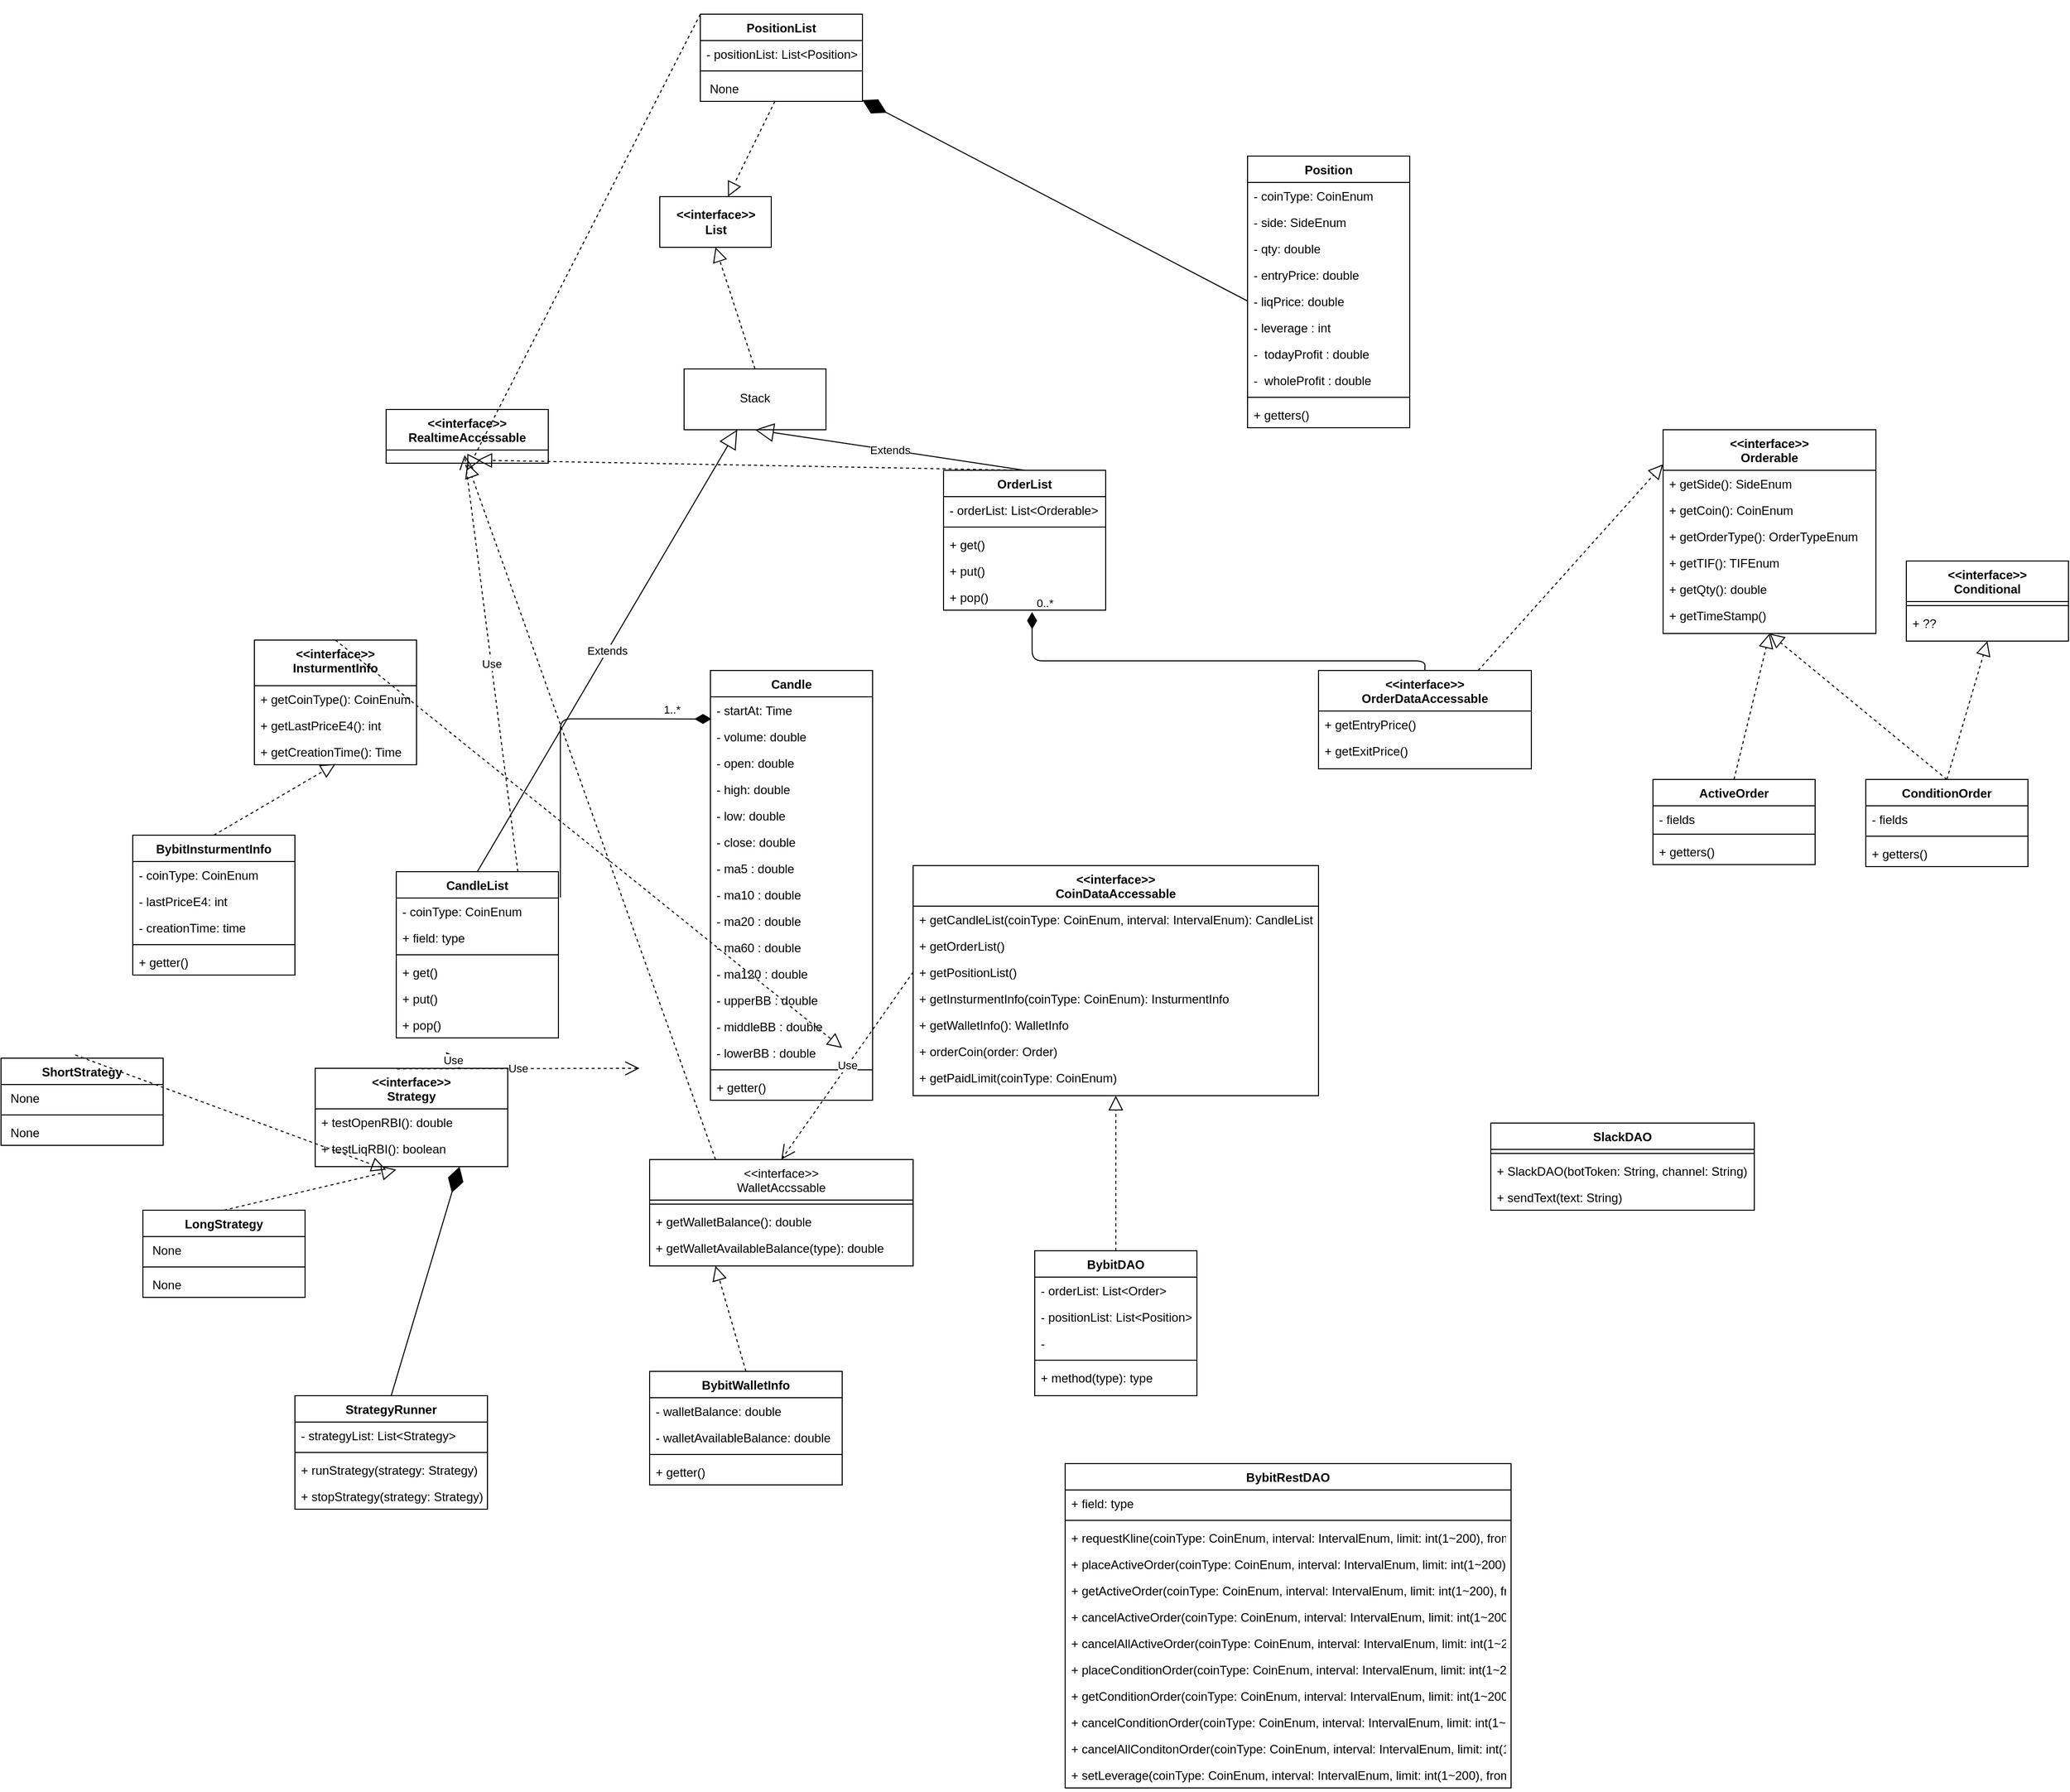<mxfile version="13.10.0" type="embed" pages="2">
    <diagram id="S4bgz9vGR-tTV-OwdPi6" name="페이지-1">
        <mxGraphModel dx="827" dy="1614" grid="1" gridSize="10" guides="1" tooltips="1" connect="1" arrows="1" fold="1" page="1" pageScale="1" pageWidth="827" pageHeight="1169" math="0" shadow="0">
            <root>
                <mxCell id="0"/>
                <mxCell id="1" parent="0"/>
                <mxCell id="9" value="&lt;&lt;interface&gt;&gt;&#10;Strategy" style="swimlane;fontStyle=1;align=center;verticalAlign=top;childLayout=stackLayout;horizontal=1;startSize=40;horizontalStack=0;resizeParent=1;resizeParentMax=0;resizeLast=0;collapsible=1;marginBottom=5;" parent="1" vertex="1">
                    <mxGeometry x="-20" y="200" width="190" height="97" as="geometry"/>
                </mxCell>
                <mxCell id="12" value="+ testOpenRBI(): double" style="text;strokeColor=none;fillColor=none;align=left;verticalAlign=top;spacingLeft=4;spacingRight=4;overflow=hidden;rotatable=0;points=[[0,0.5],[1,0.5]];portConstraint=eastwest;" parent="9" vertex="1">
                    <mxGeometry y="40" width="190" height="26" as="geometry"/>
                </mxCell>
                <mxCell id="5uu4mpf3xHUDShiiwXNF-232" value="+ testLiqRBI(): boolean" style="text;strokeColor=none;fillColor=none;align=left;verticalAlign=top;spacingLeft=4;spacingRight=4;overflow=hidden;rotatable=0;points=[[0,0.5],[1,0.5]];portConstraint=eastwest;" parent="9" vertex="1">
                    <mxGeometry y="66" width="190" height="26" as="geometry"/>
                </mxCell>
                <mxCell id="21" value="&lt;&lt;interface&gt;&gt;&#10;Orderable" style="swimlane;fontStyle=1;align=center;verticalAlign=top;childLayout=stackLayout;horizontal=1;startSize=40;horizontalStack=0;resizeParent=1;resizeParentMax=0;resizeLast=0;collapsible=1;marginBottom=5;" parent="1" vertex="1">
                    <mxGeometry x="1310" y="-430" width="210" height="201" as="geometry"/>
                </mxCell>
                <mxCell id="24" value="+ getSide(): SideEnum" style="text;strokeColor=none;fillColor=none;align=left;verticalAlign=top;spacingLeft=4;spacingRight=4;overflow=hidden;rotatable=0;points=[[0,0.5],[1,0.5]];portConstraint=eastwest;" parent="21" vertex="1">
                    <mxGeometry y="40" width="210" height="26" as="geometry"/>
                </mxCell>
                <mxCell id="5uu4mpf3xHUDShiiwXNF-159" value="+ getCoin(): CoinEnum" style="text;strokeColor=none;fillColor=none;align=left;verticalAlign=top;spacingLeft=4;spacingRight=4;overflow=hidden;rotatable=0;points=[[0,0.5],[1,0.5]];portConstraint=eastwest;" parent="21" vertex="1">
                    <mxGeometry y="66" width="210" height="26" as="geometry"/>
                </mxCell>
                <mxCell id="5uu4mpf3xHUDShiiwXNF-160" value="+ getOrderType(): OrderTypeEnum" style="text;strokeColor=none;fillColor=none;align=left;verticalAlign=top;spacingLeft=4;spacingRight=4;overflow=hidden;rotatable=0;points=[[0,0.5],[1,0.5]];portConstraint=eastwest;" parent="21" vertex="1">
                    <mxGeometry y="92" width="210" height="26" as="geometry"/>
                </mxCell>
                <mxCell id="5uu4mpf3xHUDShiiwXNF-161" value="+ getTIF(): TIFEnum" style="text;strokeColor=none;fillColor=none;align=left;verticalAlign=top;spacingLeft=4;spacingRight=4;overflow=hidden;rotatable=0;points=[[0,0.5],[1,0.5]];portConstraint=eastwest;" parent="21" vertex="1">
                    <mxGeometry y="118" width="210" height="26" as="geometry"/>
                </mxCell>
                <mxCell id="5uu4mpf3xHUDShiiwXNF-163" value="+ getQty(): double" style="text;strokeColor=none;fillColor=none;align=left;verticalAlign=top;spacingLeft=4;spacingRight=4;overflow=hidden;rotatable=0;points=[[0,0.5],[1,0.5]];portConstraint=eastwest;" parent="21" vertex="1">
                    <mxGeometry y="144" width="210" height="26" as="geometry"/>
                </mxCell>
                <mxCell id="5uu4mpf3xHUDShiiwXNF-166" value="+ getTimeStamp()" style="text;strokeColor=none;fillColor=none;align=left;verticalAlign=top;spacingLeft=4;spacingRight=4;overflow=hidden;rotatable=0;points=[[0,0.5],[1,0.5]];portConstraint=eastwest;" parent="21" vertex="1">
                    <mxGeometry y="170" width="210" height="26" as="geometry"/>
                </mxCell>
                <mxCell id="30" value="BybitDAO" style="swimlane;fontStyle=1;align=center;verticalAlign=top;childLayout=stackLayout;horizontal=1;startSize=26;horizontalStack=0;resizeParent=1;resizeParentMax=0;resizeLast=0;collapsible=1;marginBottom=5;" parent="1" vertex="1">
                    <mxGeometry x="690" y="380" width="160" height="143" as="geometry"/>
                </mxCell>
                <mxCell id="31" value="- orderList: List&lt;Order&gt;" style="text;strokeColor=none;fillColor=none;align=left;verticalAlign=top;spacingLeft=4;spacingRight=4;overflow=hidden;rotatable=0;points=[[0,0.5],[1,0.5]];portConstraint=eastwest;" parent="30" vertex="1">
                    <mxGeometry y="26" width="160" height="26" as="geometry"/>
                </mxCell>
                <mxCell id="5uu4mpf3xHUDShiiwXNF-86" value="- positionList: List&lt;Position&gt;" style="text;strokeColor=none;fillColor=none;align=left;verticalAlign=top;spacingLeft=4;spacingRight=4;overflow=hidden;rotatable=0;points=[[0,0.5],[1,0.5]];portConstraint=eastwest;" parent="30" vertex="1">
                    <mxGeometry y="52" width="160" height="26" as="geometry"/>
                </mxCell>
                <mxCell id="5uu4mpf3xHUDShiiwXNF-87" value="- " style="text;strokeColor=none;fillColor=none;align=left;verticalAlign=top;spacingLeft=4;spacingRight=4;overflow=hidden;rotatable=0;points=[[0,0.5],[1,0.5]];portConstraint=eastwest;" parent="30" vertex="1">
                    <mxGeometry y="78" width="160" height="26" as="geometry"/>
                </mxCell>
                <mxCell id="32" value="" style="line;strokeWidth=1;fillColor=none;align=left;verticalAlign=middle;spacingTop=-1;spacingLeft=3;spacingRight=3;rotatable=0;labelPosition=right;points=[];portConstraint=eastwest;" parent="30" vertex="1">
                    <mxGeometry y="104" width="160" height="8" as="geometry"/>
                </mxCell>
                <mxCell id="33" value="+ method(type): type" style="text;strokeColor=none;fillColor=none;align=left;verticalAlign=top;spacingLeft=4;spacingRight=4;overflow=hidden;rotatable=0;points=[[0,0.5],[1,0.5]];portConstraint=eastwest;" parent="30" vertex="1">
                    <mxGeometry y="112" width="160" height="26" as="geometry"/>
                </mxCell>
                <mxCell id="34" value="SlackDAO" style="swimlane;fontStyle=1;align=center;verticalAlign=top;childLayout=stackLayout;horizontal=1;startSize=26;horizontalStack=0;resizeParent=1;resizeParentMax=0;resizeLast=0;collapsible=1;marginBottom=0;" parent="1" vertex="1">
                    <mxGeometry x="1140" y="254" width="260" height="86" as="geometry"/>
                </mxCell>
                <mxCell id="36" value="" style="line;strokeWidth=1;fillColor=none;align=left;verticalAlign=middle;spacingTop=-1;spacingLeft=3;spacingRight=3;rotatable=0;labelPosition=right;points=[];portConstraint=eastwest;" parent="34" vertex="1">
                    <mxGeometry y="26" width="260" height="8" as="geometry"/>
                </mxCell>
                <mxCell id="37" value="+ SlackDAO(botToken: String, channel: String)" style="text;strokeColor=none;fillColor=none;align=left;verticalAlign=top;spacingLeft=4;spacingRight=4;overflow=hidden;rotatable=0;points=[[0,0.5],[1,0.5]];portConstraint=eastwest;" parent="34" vertex="1">
                    <mxGeometry y="34" width="260" height="26" as="geometry"/>
                </mxCell>
                <mxCell id="65" value="+ sendText(text: String)" style="text;strokeColor=none;fillColor=none;align=left;verticalAlign=top;spacingLeft=4;spacingRight=4;overflow=hidden;rotatable=0;points=[[0,0.5],[1,0.5]];portConstraint=eastwest;" parent="34" vertex="1">
                    <mxGeometry y="60" width="260" height="26" as="geometry"/>
                </mxCell>
                <mxCell id="38" value="CandleList" style="swimlane;fontStyle=1;align=center;verticalAlign=top;childLayout=stackLayout;horizontal=1;startSize=26;horizontalStack=0;resizeParent=1;resizeParentMax=0;resizeLast=0;collapsible=1;marginBottom=0;" parent="1" vertex="1">
                    <mxGeometry x="60" y="6" width="160" height="164" as="geometry"/>
                </mxCell>
                <mxCell id="5uu4mpf3xHUDShiiwXNF-197" value="- coinType: CoinEnum" style="text;strokeColor=none;fillColor=none;align=left;verticalAlign=top;spacingLeft=4;spacingRight=4;overflow=hidden;rotatable=0;points=[[0,0.5],[1,0.5]];portConstraint=eastwest;" parent="38" vertex="1">
                    <mxGeometry y="26" width="160" height="26" as="geometry"/>
                </mxCell>
                <mxCell id="39" value="+ field: type" style="text;strokeColor=none;fillColor=none;align=left;verticalAlign=top;spacingLeft=4;spacingRight=4;overflow=hidden;rotatable=0;points=[[0,0.5],[1,0.5]];portConstraint=eastwest;" parent="38" vertex="1">
                    <mxGeometry y="52" width="160" height="26" as="geometry"/>
                </mxCell>
                <mxCell id="40" value="" style="line;strokeWidth=1;fillColor=none;align=left;verticalAlign=middle;spacingTop=-1;spacingLeft=3;spacingRight=3;rotatable=0;labelPosition=right;points=[];portConstraint=eastwest;" parent="38" vertex="1">
                    <mxGeometry y="78" width="160" height="8" as="geometry"/>
                </mxCell>
                <mxCell id="5uu4mpf3xHUDShiiwXNF-195" value="+ get()" style="text;strokeColor=none;fillColor=none;align=left;verticalAlign=top;spacingLeft=4;spacingRight=4;overflow=hidden;rotatable=0;points=[[0,0.5],[1,0.5]];portConstraint=eastwest;" parent="38" vertex="1">
                    <mxGeometry y="86" width="160" height="26" as="geometry"/>
                </mxCell>
                <mxCell id="41" value="+ put()" style="text;strokeColor=none;fillColor=none;align=left;verticalAlign=top;spacingLeft=4;spacingRight=4;overflow=hidden;rotatable=0;points=[[0,0.5],[1,0.5]];portConstraint=eastwest;" parent="38" vertex="1">
                    <mxGeometry y="112" width="160" height="26" as="geometry"/>
                </mxCell>
                <mxCell id="5uu4mpf3xHUDShiiwXNF-196" value="+ pop()" style="text;strokeColor=none;fillColor=none;align=left;verticalAlign=top;spacingLeft=4;spacingRight=4;overflow=hidden;rotatable=0;points=[[0,0.5],[1,0.5]];portConstraint=eastwest;" parent="38" vertex="1">
                    <mxGeometry y="138" width="160" height="26" as="geometry"/>
                </mxCell>
                <mxCell id="5uu4mpf3xHUDShiiwXNF-49" value="&lt;&lt;interface&gt;&gt;&#10;CoinDataAccessable" style="swimlane;fontStyle=1;align=center;verticalAlign=top;childLayout=stackLayout;horizontal=1;startSize=40;horizontalStack=0;resizeParent=1;resizeParentMax=0;resizeLast=0;collapsible=1;marginBottom=5;" parent="1" vertex="1">
                    <mxGeometry x="570" width="400" height="227" as="geometry"/>
                </mxCell>
                <mxCell id="5uu4mpf3xHUDShiiwXNF-52" value="+ getCandleList(coinType: CoinEnum, interval: IntervalEnum): CandleList" style="text;strokeColor=none;fillColor=none;align=left;verticalAlign=top;spacingLeft=4;spacingRight=4;overflow=hidden;rotatable=0;points=[[0,0.5],[1,0.5]];portConstraint=eastwest;" parent="5uu4mpf3xHUDShiiwXNF-49" vertex="1">
                    <mxGeometry y="40" width="400" height="26" as="geometry"/>
                </mxCell>
                <mxCell id="5uu4mpf3xHUDShiiwXNF-147" value="+ getOrderList()" style="text;strokeColor=none;fillColor=none;align=left;verticalAlign=top;spacingLeft=4;spacingRight=4;overflow=hidden;rotatable=0;points=[[0,0.5],[1,0.5]];portConstraint=eastwest;" parent="5uu4mpf3xHUDShiiwXNF-49" vertex="1">
                    <mxGeometry y="66" width="400" height="26" as="geometry"/>
                </mxCell>
                <mxCell id="5uu4mpf3xHUDShiiwXNF-148" value="+ getPositionList()" style="text;strokeColor=none;fillColor=none;align=left;verticalAlign=top;spacingLeft=4;spacingRight=4;overflow=hidden;rotatable=0;points=[[0,0.5],[1,0.5]];portConstraint=eastwest;" parent="5uu4mpf3xHUDShiiwXNF-49" vertex="1">
                    <mxGeometry y="92" width="400" height="26" as="geometry"/>
                </mxCell>
                <mxCell id="5uu4mpf3xHUDShiiwXNF-155" value="+ getInsturmentInfo(coinType: CoinEnum): InsturmentInfo" style="text;strokeColor=none;fillColor=none;align=left;verticalAlign=top;spacingLeft=4;spacingRight=4;overflow=hidden;rotatable=0;points=[[0,0.5],[1,0.5]];portConstraint=eastwest;" parent="5uu4mpf3xHUDShiiwXNF-49" vertex="1">
                    <mxGeometry y="118" width="400" height="26" as="geometry"/>
                </mxCell>
                <mxCell id="5uu4mpf3xHUDShiiwXNF-156" value="+ getWalletInfo(): WalletInfo" style="text;strokeColor=none;fillColor=none;align=left;verticalAlign=top;spacingLeft=4;spacingRight=4;overflow=hidden;rotatable=0;points=[[0,0.5],[1,0.5]];portConstraint=eastwest;" parent="5uu4mpf3xHUDShiiwXNF-49" vertex="1">
                    <mxGeometry y="144" width="400" height="26" as="geometry"/>
                </mxCell>
                <mxCell id="5uu4mpf3xHUDShiiwXNF-157" value="+ orderCoin(order: Order)" style="text;strokeColor=none;fillColor=none;align=left;verticalAlign=top;spacingLeft=4;spacingRight=4;overflow=hidden;rotatable=0;points=[[0,0.5],[1,0.5]];portConstraint=eastwest;" parent="5uu4mpf3xHUDShiiwXNF-49" vertex="1">
                    <mxGeometry y="170" width="400" height="26" as="geometry"/>
                </mxCell>
                <mxCell id="5uu4mpf3xHUDShiiwXNF-158" value="+ getPaidLimit(coinType: CoinEnum)" style="text;strokeColor=none;fillColor=none;align=left;verticalAlign=top;spacingLeft=4;spacingRight=4;overflow=hidden;rotatable=0;points=[[0,0.5],[1,0.5]];portConstraint=eastwest;" parent="5uu4mpf3xHUDShiiwXNF-49" vertex="1">
                    <mxGeometry y="196" width="400" height="26" as="geometry"/>
                </mxCell>
                <mxCell id="5uu4mpf3xHUDShiiwXNF-53" value="" style="endArrow=block;dashed=1;endFill=0;endSize=12;html=1;entryX=0.5;entryY=1;entryDx=0;entryDy=0;exitX=0.5;exitY=0;exitDx=0;exitDy=0;" parent="1" source="30" target="5uu4mpf3xHUDShiiwXNF-49" edge="1">
                    <mxGeometry width="160" relative="1" as="geometry">
                        <mxPoint x="350" y="400" as="sourcePoint"/>
                        <mxPoint x="510" y="400" as="targetPoint"/>
                    </mxGeometry>
                </mxCell>
                <mxCell id="5uu4mpf3xHUDShiiwXNF-68" value="ActiveOrder" style="swimlane;fontStyle=1;align=center;verticalAlign=top;childLayout=stackLayout;horizontal=1;startSize=26;horizontalStack=0;resizeParent=1;resizeParentMax=0;resizeLast=0;collapsible=1;marginBottom=0;" parent="1" vertex="1">
                    <mxGeometry x="1300" y="-85" width="160" height="84" as="geometry"/>
                </mxCell>
                <mxCell id="5uu4mpf3xHUDShiiwXNF-69" value="- fields" style="text;strokeColor=none;fillColor=none;align=left;verticalAlign=top;spacingLeft=4;spacingRight=4;overflow=hidden;rotatable=0;points=[[0,0.5],[1,0.5]];portConstraint=eastwest;" parent="5uu4mpf3xHUDShiiwXNF-68" vertex="1">
                    <mxGeometry y="26" width="160" height="24" as="geometry"/>
                </mxCell>
                <mxCell id="5uu4mpf3xHUDShiiwXNF-70" value="" style="line;strokeWidth=1;fillColor=none;align=left;verticalAlign=middle;spacingTop=-1;spacingLeft=3;spacingRight=3;rotatable=0;labelPosition=right;points=[];portConstraint=eastwest;" parent="5uu4mpf3xHUDShiiwXNF-68" vertex="1">
                    <mxGeometry y="50" width="160" height="8" as="geometry"/>
                </mxCell>
                <mxCell id="5uu4mpf3xHUDShiiwXNF-71" value="+ getters()" style="text;strokeColor=none;fillColor=none;align=left;verticalAlign=top;spacingLeft=4;spacingRight=4;overflow=hidden;rotatable=0;points=[[0,0.5],[1,0.5]];portConstraint=eastwest;" parent="5uu4mpf3xHUDShiiwXNF-68" vertex="1">
                    <mxGeometry y="58" width="160" height="26" as="geometry"/>
                </mxCell>
                <mxCell id="5uu4mpf3xHUDShiiwXNF-72" value="ConditionOrder" style="swimlane;fontStyle=1;align=center;verticalAlign=top;childLayout=stackLayout;horizontal=1;startSize=26;horizontalStack=0;resizeParent=1;resizeParentMax=0;resizeLast=0;collapsible=1;marginBottom=0;" parent="1" vertex="1">
                    <mxGeometry x="1510" y="-85" width="160" height="86" as="geometry"/>
                </mxCell>
                <mxCell id="5uu4mpf3xHUDShiiwXNF-73" value="- fields" style="text;strokeColor=none;fillColor=none;align=left;verticalAlign=top;spacingLeft=4;spacingRight=4;overflow=hidden;rotatable=0;points=[[0,0.5],[1,0.5]];portConstraint=eastwest;" parent="5uu4mpf3xHUDShiiwXNF-72" vertex="1">
                    <mxGeometry y="26" width="160" height="26" as="geometry"/>
                </mxCell>
                <mxCell id="5uu4mpf3xHUDShiiwXNF-74" value="" style="line;strokeWidth=1;fillColor=none;align=left;verticalAlign=middle;spacingTop=-1;spacingLeft=3;spacingRight=3;rotatable=0;labelPosition=right;points=[];portConstraint=eastwest;" parent="5uu4mpf3xHUDShiiwXNF-72" vertex="1">
                    <mxGeometry y="52" width="160" height="8" as="geometry"/>
                </mxCell>
                <mxCell id="5uu4mpf3xHUDShiiwXNF-75" value="+ getters()" style="text;strokeColor=none;fillColor=none;align=left;verticalAlign=top;spacingLeft=4;spacingRight=4;overflow=hidden;rotatable=0;points=[[0,0.5],[1,0.5]];portConstraint=eastwest;" parent="5uu4mpf3xHUDShiiwXNF-72" vertex="1">
                    <mxGeometry y="60" width="160" height="26" as="geometry"/>
                </mxCell>
                <mxCell id="5uu4mpf3xHUDShiiwXNF-76" value="&lt;&lt;interface&gt;&gt;&#10;Conditional" style="swimlane;fontStyle=1;align=center;verticalAlign=top;childLayout=stackLayout;horizontal=1;startSize=40;horizontalStack=0;resizeParent=1;resizeParentMax=0;resizeLast=0;collapsible=1;marginBottom=5;" parent="1" vertex="1">
                    <mxGeometry x="1550" y="-300.5" width="160" height="79" as="geometry"/>
                </mxCell>
                <mxCell id="5uu4mpf3xHUDShiiwXNF-78" value="" style="line;strokeWidth=1;fillColor=none;align=left;verticalAlign=middle;spacingTop=-1;spacingLeft=3;spacingRight=3;rotatable=0;labelPosition=right;points=[];portConstraint=eastwest;" parent="5uu4mpf3xHUDShiiwXNF-76" vertex="1">
                    <mxGeometry y="40" width="160" height="8" as="geometry"/>
                </mxCell>
                <mxCell id="5uu4mpf3xHUDShiiwXNF-79" value="+ ??" style="text;strokeColor=none;fillColor=none;align=left;verticalAlign=top;spacingLeft=4;spacingRight=4;overflow=hidden;rotatable=0;points=[[0,0.5],[1,0.5]];portConstraint=eastwest;" parent="5uu4mpf3xHUDShiiwXNF-76" vertex="1">
                    <mxGeometry y="48" width="160" height="26" as="geometry"/>
                </mxCell>
                <mxCell id="5uu4mpf3xHUDShiiwXNF-80" value="" style="endArrow=block;dashed=1;endFill=0;endSize=12;html=1;exitX=0.5;exitY=0;exitDx=0;exitDy=0;entryX=0.5;entryY=1;entryDx=0;entryDy=0;" parent="1" source="5uu4mpf3xHUDShiiwXNF-68" target="21" edge="1">
                    <mxGeometry width="160" relative="1" as="geometry">
                        <mxPoint x="1110" y="-120" as="sourcePoint"/>
                        <mxPoint x="1270" y="-120" as="targetPoint"/>
                    </mxGeometry>
                </mxCell>
                <mxCell id="5uu4mpf3xHUDShiiwXNF-82" value="" style="endArrow=block;dashed=1;endFill=0;endSize=12;html=1;entryX=0.5;entryY=1;entryDx=0;entryDy=0;exitX=0.5;exitY=0;exitDx=0;exitDy=0;" parent="1" source="5uu4mpf3xHUDShiiwXNF-72" target="21" edge="1">
                    <mxGeometry width="160" relative="1" as="geometry">
                        <mxPoint x="1110" y="-30" as="sourcePoint"/>
                        <mxPoint x="1270" y="-30" as="targetPoint"/>
                    </mxGeometry>
                </mxCell>
                <mxCell id="5uu4mpf3xHUDShiiwXNF-83" value="" style="endArrow=block;dashed=1;endFill=0;endSize=12;html=1;entryX=0.5;entryY=1;entryDx=0;entryDy=0;exitX=0.5;exitY=0;exitDx=0;exitDy=0;" parent="1" source="5uu4mpf3xHUDShiiwXNF-72" target="5uu4mpf3xHUDShiiwXNF-76" edge="1">
                    <mxGeometry width="160" relative="1" as="geometry">
                        <mxPoint x="1110" y="-30" as="sourcePoint"/>
                        <mxPoint x="1270" y="-30" as="targetPoint"/>
                    </mxGeometry>
                </mxCell>
                <mxCell id="5uu4mpf3xHUDShiiwXNF-89" value="&lt;&lt;interface&gt;&gt;&#10;RealtimeAccessable" style="swimlane;fontStyle=1;align=center;verticalAlign=top;childLayout=stackLayout;horizontal=1;startSize=40;horizontalStack=0;resizeParent=1;resizeParentMax=0;resizeLast=0;collapsible=1;marginBottom=5;" parent="1" vertex="1">
                    <mxGeometry x="50" y="-450" width="160" height="53" as="geometry"/>
                </mxCell>
                <mxCell id="5uu4mpf3xHUDShiiwXNF-102" value="&lt;&lt;interface&gt;&gt;&#10;InsturmentInfo" style="swimlane;fontStyle=1;align=center;verticalAlign=top;childLayout=stackLayout;horizontal=1;startSize=45;horizontalStack=0;resizeParent=1;resizeParentMax=0;resizeLast=0;collapsible=1;marginBottom=0;" parent="1" vertex="1">
                    <mxGeometry x="-80" y="-222.5" width="160" height="123" as="geometry"/>
                </mxCell>
                <mxCell id="5uu4mpf3xHUDShiiwXNF-105" value="+ getCoinType(): CoinEnum" style="text;strokeColor=none;fillColor=none;align=left;verticalAlign=top;spacingLeft=4;spacingRight=4;overflow=hidden;rotatable=0;points=[[0,0.5],[1,0.5]];portConstraint=eastwest;" parent="5uu4mpf3xHUDShiiwXNF-102" vertex="1">
                    <mxGeometry y="45" width="160" height="26" as="geometry"/>
                </mxCell>
                <mxCell id="5uu4mpf3xHUDShiiwXNF-188" value="+ getLastPriceE4(): int" style="text;strokeColor=none;fillColor=none;align=left;verticalAlign=top;spacingLeft=4;spacingRight=4;overflow=hidden;rotatable=0;points=[[0,0.5],[1,0.5]];portConstraint=eastwest;" parent="5uu4mpf3xHUDShiiwXNF-102" vertex="1">
                    <mxGeometry y="71" width="160" height="26" as="geometry"/>
                </mxCell>
                <mxCell id="5uu4mpf3xHUDShiiwXNF-189" value="+ getCreationTime(): Time" style="text;strokeColor=none;fillColor=none;align=left;verticalAlign=top;spacingLeft=4;spacingRight=4;overflow=hidden;rotatable=0;points=[[0,0.5],[1,0.5]];portConstraint=eastwest;" parent="5uu4mpf3xHUDShiiwXNF-102" vertex="1">
                    <mxGeometry y="97" width="160" height="26" as="geometry"/>
                </mxCell>
                <mxCell id="5uu4mpf3xHUDShiiwXNF-106" value="BybitWalletInfo" style="swimlane;fontStyle=1;align=center;verticalAlign=top;childLayout=stackLayout;horizontal=1;startSize=26;horizontalStack=0;resizeParent=1;resizeParentMax=0;resizeLast=0;collapsible=1;marginBottom=0;" parent="1" vertex="1">
                    <mxGeometry x="310" y="499" width="190" height="112" as="geometry"/>
                </mxCell>
                <mxCell id="5uu4mpf3xHUDShiiwXNF-107" value="- walletBalance: double" style="text;strokeColor=none;fillColor=none;align=left;verticalAlign=top;spacingLeft=4;spacingRight=4;overflow=hidden;rotatable=0;points=[[0,0.5],[1,0.5]];portConstraint=eastwest;" parent="5uu4mpf3xHUDShiiwXNF-106" vertex="1">
                    <mxGeometry y="26" width="190" height="26" as="geometry"/>
                </mxCell>
                <mxCell id="5uu4mpf3xHUDShiiwXNF-206" value="- walletAvailableBalance: double" style="text;strokeColor=none;fillColor=none;align=left;verticalAlign=top;spacingLeft=4;spacingRight=4;overflow=hidden;rotatable=0;points=[[0,0.5],[1,0.5]];portConstraint=eastwest;" parent="5uu4mpf3xHUDShiiwXNF-106" vertex="1">
                    <mxGeometry y="52" width="190" height="26" as="geometry"/>
                </mxCell>
                <mxCell id="5uu4mpf3xHUDShiiwXNF-108" value="" style="line;strokeWidth=1;fillColor=none;align=left;verticalAlign=middle;spacingTop=-1;spacingLeft=3;spacingRight=3;rotatable=0;labelPosition=right;points=[];portConstraint=eastwest;" parent="5uu4mpf3xHUDShiiwXNF-106" vertex="1">
                    <mxGeometry y="78" width="190" height="8" as="geometry"/>
                </mxCell>
                <mxCell id="5uu4mpf3xHUDShiiwXNF-109" value="+ getter()" style="text;strokeColor=none;fillColor=none;align=left;verticalAlign=top;spacingLeft=4;spacingRight=4;overflow=hidden;rotatable=0;points=[[0,0.5],[1,0.5]];portConstraint=eastwest;" parent="5uu4mpf3xHUDShiiwXNF-106" vertex="1">
                    <mxGeometry y="86" width="190" height="26" as="geometry"/>
                </mxCell>
                <mxCell id="5uu4mpf3xHUDShiiwXNF-110" value="Use" style="endArrow=open;endSize=12;dashed=1;html=1;exitX=0.425;exitY=0.006;exitDx=0;exitDy=0;exitPerimeter=0;entryX=0.5;entryY=1;entryDx=0;entryDy=0;" parent="1" source="9" edge="1">
                    <mxGeometry width="160" relative="1" as="geometry">
                        <mxPoint x="140" y="200" as="sourcePoint"/>
                        <mxPoint x="300" y="200" as="targetPoint"/>
                    </mxGeometry>
                </mxCell>
                <mxCell id="5uu4mpf3xHUDShiiwXNF-116" value="Use" style="endArrow=open;endSize=12;dashed=1;html=1;exitX=0.75;exitY=0;exitDx=0;exitDy=0;entryX=0.306;entryY=1.085;entryDx=0;entryDy=0;entryPerimeter=0;" parent="1" source="9" target="38" edge="1">
                    <mxGeometry width="160" relative="1" as="geometry">
                        <mxPoint x="58" y="210.63" as="sourcePoint"/>
                        <mxPoint x="60.0" y="60" as="targetPoint"/>
                    </mxGeometry>
                </mxCell>
                <mxCell id="5uu4mpf3xHUDShiiwXNF-117" value="" style="endArrow=block;dashed=1;endFill=0;endSize=12;html=1;exitX=0.5;exitY=0;exitDx=0;exitDy=0;entryX=0.5;entryY=1;entryDx=0;entryDy=0;" parent="1" source="5uu4mpf3xHUDShiiwXNF-102" edge="1">
                    <mxGeometry width="160" relative="1" as="geometry">
                        <mxPoint x="340" y="180" as="sourcePoint"/>
                        <mxPoint x="500" y="180" as="targetPoint"/>
                    </mxGeometry>
                </mxCell>
                <mxCell id="5uu4mpf3xHUDShiiwXNF-118" value="Candle" style="swimlane;fontStyle=1;align=center;verticalAlign=top;childLayout=stackLayout;horizontal=1;startSize=26;horizontalStack=0;resizeParent=1;resizeParentMax=0;resizeLast=0;collapsible=1;marginBottom=0;" parent="1" vertex="1">
                    <mxGeometry x="370" y="-192.5" width="160" height="424" as="geometry"/>
                </mxCell>
                <mxCell id="5uu4mpf3xHUDShiiwXNF-119" value="- startAt: Time" style="text;strokeColor=none;fillColor=none;align=left;verticalAlign=top;spacingLeft=4;spacingRight=4;overflow=hidden;rotatable=0;points=[[0,0.5],[1,0.5]];portConstraint=eastwest;" parent="5uu4mpf3xHUDShiiwXNF-118" vertex="1">
                    <mxGeometry y="26" width="160" height="26" as="geometry"/>
                </mxCell>
                <mxCell id="5uu4mpf3xHUDShiiwXNF-198" value="- volume: double" style="text;strokeColor=none;fillColor=none;align=left;verticalAlign=top;spacingLeft=4;spacingRight=4;overflow=hidden;rotatable=0;points=[[0,0.5],[1,0.5]];portConstraint=eastwest;" parent="5uu4mpf3xHUDShiiwXNF-118" vertex="1">
                    <mxGeometry y="52" width="160" height="26" as="geometry"/>
                </mxCell>
                <mxCell id="5uu4mpf3xHUDShiiwXNF-199" value="- open: double" style="text;strokeColor=none;fillColor=none;align=left;verticalAlign=top;spacingLeft=4;spacingRight=4;overflow=hidden;rotatable=0;points=[[0,0.5],[1,0.5]];portConstraint=eastwest;" parent="5uu4mpf3xHUDShiiwXNF-118" vertex="1">
                    <mxGeometry y="78" width="160" height="26" as="geometry"/>
                </mxCell>
                <mxCell id="5uu4mpf3xHUDShiiwXNF-200" value="- high: double" style="text;strokeColor=none;fillColor=none;align=left;verticalAlign=top;spacingLeft=4;spacingRight=4;overflow=hidden;rotatable=0;points=[[0,0.5],[1,0.5]];portConstraint=eastwest;" parent="5uu4mpf3xHUDShiiwXNF-118" vertex="1">
                    <mxGeometry y="104" width="160" height="26" as="geometry"/>
                </mxCell>
                <mxCell id="5uu4mpf3xHUDShiiwXNF-201" value="- low: double" style="text;strokeColor=none;fillColor=none;align=left;verticalAlign=top;spacingLeft=4;spacingRight=4;overflow=hidden;rotatable=0;points=[[0,0.5],[1,0.5]];portConstraint=eastwest;" parent="5uu4mpf3xHUDShiiwXNF-118" vertex="1">
                    <mxGeometry y="130" width="160" height="26" as="geometry"/>
                </mxCell>
                <mxCell id="5uu4mpf3xHUDShiiwXNF-202" value="- close: double" style="text;strokeColor=none;fillColor=none;align=left;verticalAlign=top;spacingLeft=4;spacingRight=4;overflow=hidden;rotatable=0;points=[[0,0.5],[1,0.5]];portConstraint=eastwest;" parent="5uu4mpf3xHUDShiiwXNF-118" vertex="1">
                    <mxGeometry y="156" width="160" height="26" as="geometry"/>
                </mxCell>
                <mxCell id="77" value="- ma5 : double" style="text;strokeColor=none;fillColor=none;align=left;verticalAlign=top;spacingLeft=4;spacingRight=4;overflow=hidden;rotatable=0;points=[[0,0.5],[1,0.5]];portConstraint=eastwest;" parent="5uu4mpf3xHUDShiiwXNF-118" vertex="1">
                    <mxGeometry y="182" width="160" height="26" as="geometry"/>
                </mxCell>
                <mxCell id="84" value="- ma10 : double" style="text;strokeColor=none;fillColor=none;align=left;verticalAlign=top;spacingLeft=4;spacingRight=4;overflow=hidden;rotatable=0;points=[[0,0.5],[1,0.5]];portConstraint=eastwest;" parent="5uu4mpf3xHUDShiiwXNF-118" vertex="1">
                    <mxGeometry y="208" width="160" height="26" as="geometry"/>
                </mxCell>
                <mxCell id="83" value="- ma20 : double" style="text;strokeColor=none;fillColor=none;align=left;verticalAlign=top;spacingLeft=4;spacingRight=4;overflow=hidden;rotatable=0;points=[[0,0.5],[1,0.5]];portConstraint=eastwest;" parent="5uu4mpf3xHUDShiiwXNF-118" vertex="1">
                    <mxGeometry y="234" width="160" height="26" as="geometry"/>
                </mxCell>
                <mxCell id="82" value="- ma60 : double" style="text;strokeColor=none;fillColor=none;align=left;verticalAlign=top;spacingLeft=4;spacingRight=4;overflow=hidden;rotatable=0;points=[[0,0.5],[1,0.5]];portConstraint=eastwest;" parent="5uu4mpf3xHUDShiiwXNF-118" vertex="1">
                    <mxGeometry y="260" width="160" height="26" as="geometry"/>
                </mxCell>
                <mxCell id="81" value="- ma120 : double" style="text;strokeColor=none;fillColor=none;align=left;verticalAlign=top;spacingLeft=4;spacingRight=4;overflow=hidden;rotatable=0;points=[[0,0.5],[1,0.5]];portConstraint=eastwest;" parent="5uu4mpf3xHUDShiiwXNF-118" vertex="1">
                    <mxGeometry y="286" width="160" height="26" as="geometry"/>
                </mxCell>
                <mxCell id="78" value="- upperBB : double" style="text;strokeColor=none;fillColor=none;align=left;verticalAlign=top;spacingLeft=4;spacingRight=4;overflow=hidden;rotatable=0;points=[[0,0.5],[1,0.5]];portConstraint=eastwest;" parent="5uu4mpf3xHUDShiiwXNF-118" vertex="1">
                    <mxGeometry y="312" width="160" height="26" as="geometry"/>
                </mxCell>
                <mxCell id="80" value="- middleBB : double" style="text;strokeColor=none;fillColor=none;align=left;verticalAlign=top;spacingLeft=4;spacingRight=4;overflow=hidden;rotatable=0;points=[[0,0.5],[1,0.5]];portConstraint=eastwest;" parent="5uu4mpf3xHUDShiiwXNF-118" vertex="1">
                    <mxGeometry y="338" width="160" height="26" as="geometry"/>
                </mxCell>
                <mxCell id="79" value="- lowerBB : double" style="text;strokeColor=none;fillColor=none;align=left;verticalAlign=top;spacingLeft=4;spacingRight=4;overflow=hidden;rotatable=0;points=[[0,0.5],[1,0.5]];portConstraint=eastwest;" parent="5uu4mpf3xHUDShiiwXNF-118" vertex="1">
                    <mxGeometry y="364" width="160" height="26" as="geometry"/>
                </mxCell>
                <mxCell id="5uu4mpf3xHUDShiiwXNF-120" value="" style="line;strokeWidth=1;fillColor=none;align=left;verticalAlign=middle;spacingTop=-1;spacingLeft=3;spacingRight=3;rotatable=0;labelPosition=right;points=[];portConstraint=eastwest;" parent="5uu4mpf3xHUDShiiwXNF-118" vertex="1">
                    <mxGeometry y="390" width="160" height="8" as="geometry"/>
                </mxCell>
                <mxCell id="5uu4mpf3xHUDShiiwXNF-121" value="+ getter()&#10;" style="text;strokeColor=none;fillColor=none;align=left;verticalAlign=top;spacingLeft=4;spacingRight=4;overflow=hidden;rotatable=0;points=[[0,0.5],[1,0.5]];portConstraint=eastwest;" parent="5uu4mpf3xHUDShiiwXNF-118" vertex="1">
                    <mxGeometry y="398" width="160" height="26" as="geometry"/>
                </mxCell>
                <mxCell id="5uu4mpf3xHUDShiiwXNF-123" value="&lt;b&gt;&amp;lt;&amp;lt;interface&amp;gt;&amp;gt;&lt;br&gt;List&lt;/b&gt;" style="html=1;" parent="1" vertex="1">
                    <mxGeometry x="320" y="-660" width="110" height="50" as="geometry"/>
                </mxCell>
                <mxCell id="5uu4mpf3xHUDShiiwXNF-129" value="" style="endArrow=block;dashed=1;endFill=0;endSize=12;html=1;exitX=0.5;exitY=0;exitDx=0;exitDy=0;" parent="1" source="5uu4mpf3xHUDShiiwXNF-125" edge="1">
                    <mxGeometry width="160" relative="1" as="geometry">
                        <mxPoint x="60.0" y="60" as="sourcePoint"/>
                        <mxPoint x="140" y="-400" as="targetPoint"/>
                    </mxGeometry>
                </mxCell>
                <mxCell id="5uu4mpf3xHUDShiiwXNF-131" value="0..*" style="endArrow=none;html=1;endSize=12;startArrow=diamondThin;startSize=14;startFill=1;edgeStyle=orthogonalEdgeStyle;align=left;verticalAlign=bottom;endFill=0;entryX=0.5;entryY=0;entryDx=0;entryDy=0;exitX=0.546;exitY=1.071;exitDx=0;exitDy=0;exitPerimeter=0;" parent="1" source="5uu4mpf3xHUDShiiwXNF-187" target="5uu4mpf3xHUDShiiwXNF-243" edge="1">
                    <mxGeometry x="-1" y="3" relative="1" as="geometry">
                        <mxPoint x="680" y="-120" as="sourcePoint"/>
                        <mxPoint x="970" y="-140" as="targetPoint"/>
                        <Array as="points">
                            <mxPoint x="687" y="-202"/>
                            <mxPoint x="1075" y="-202"/>
                        </Array>
                    </mxGeometry>
                </mxCell>
                <mxCell id="5uu4mpf3xHUDShiiwXNF-132" value="1..*" style="endArrow=none;html=1;endSize=12;startArrow=diamondThin;startSize=14;startFill=1;edgeStyle=orthogonalEdgeStyle;align=left;verticalAlign=bottom;exitX=0.007;exitY=0.839;exitDx=0;exitDy=0;exitPerimeter=0;entryX=1.012;entryY=0.155;entryDx=0;entryDy=0;entryPerimeter=0;endFill=0;" parent="1" source="5uu4mpf3xHUDShiiwXNF-119" target="38" edge="1">
                    <mxGeometry x="-0.696" relative="1" as="geometry">
                        <mxPoint x="190" y="-30" as="sourcePoint"/>
                        <mxPoint x="350" y="-30" as="targetPoint"/>
                        <mxPoint as="offset"/>
                    </mxGeometry>
                </mxCell>
                <mxCell id="5uu4mpf3xHUDShiiwXNF-133" value="Use" style="endArrow=open;endSize=12;dashed=1;html=1;exitX=0.75;exitY=0;exitDx=0;exitDy=0;entryX=0.484;entryY=0.619;entryDx=0;entryDy=0;entryPerimeter=0;" parent="1" source="38" edge="1">
                    <mxGeometry width="160" relative="1" as="geometry">
                        <mxPoint x="190" y="-130" as="sourcePoint"/>
                        <mxPoint x="127.44" y="-405.048" as="targetPoint"/>
                    </mxGeometry>
                </mxCell>
                <mxCell id="5uu4mpf3xHUDShiiwXNF-167" value="Use" style="endArrow=open;endSize=12;dashed=1;html=1;exitX=0;exitY=0.5;exitDx=0;exitDy=0;entryX=0.5;entryY=0;entryDx=0;entryDy=0;" parent="1" source="5uu4mpf3xHUDShiiwXNF-148" target="5uu4mpf3xHUDShiiwXNF-168" edge="1">
                    <mxGeometry width="160" relative="1" as="geometry">
                        <mxPoint x="670" y="70" as="sourcePoint"/>
                        <mxPoint x="400" y="230" as="targetPoint"/>
                    </mxGeometry>
                </mxCell>
                <mxCell id="5uu4mpf3xHUDShiiwXNF-168" value="&lt;&lt;interface&gt;&gt;&#10;WalletAccssable" style="swimlane;fontStyle=0;align=center;verticalAlign=top;childLayout=stackLayout;horizontal=1;startSize=40;horizontalStack=0;resizeParent=1;resizeParentMax=0;resizeLast=0;collapsible=1;marginBottom=5;" parent="1" vertex="1">
                    <mxGeometry x="310" y="290" width="260" height="105" as="geometry"/>
                </mxCell>
                <mxCell id="5uu4mpf3xHUDShiiwXNF-170" value="" style="line;strokeWidth=1;fillColor=none;align=left;verticalAlign=middle;spacingTop=-1;spacingLeft=3;spacingRight=3;rotatable=0;labelPosition=right;points=[];portConstraint=eastwest;" parent="5uu4mpf3xHUDShiiwXNF-168" vertex="1">
                    <mxGeometry y="40" width="260" height="8" as="geometry"/>
                </mxCell>
                <mxCell id="5uu4mpf3xHUDShiiwXNF-171" value="+ getWalletBalance(): double" style="text;strokeColor=none;fillColor=none;align=left;verticalAlign=top;spacingLeft=4;spacingRight=4;overflow=hidden;rotatable=0;points=[[0,0.5],[1,0.5]];portConstraint=eastwest;" parent="5uu4mpf3xHUDShiiwXNF-168" vertex="1">
                    <mxGeometry y="48" width="260" height="26" as="geometry"/>
                </mxCell>
                <mxCell id="5uu4mpf3xHUDShiiwXNF-205" value="+ getWalletAvailableBalance(type): double" style="text;strokeColor=none;fillColor=none;align=left;verticalAlign=top;spacingLeft=4;spacingRight=4;overflow=hidden;rotatable=0;points=[[0,0.5],[1,0.5]];portConstraint=eastwest;" parent="5uu4mpf3xHUDShiiwXNF-168" vertex="1">
                    <mxGeometry y="74" width="260" height="26" as="geometry"/>
                </mxCell>
                <mxCell id="5uu4mpf3xHUDShiiwXNF-172" value="" style="endArrow=block;dashed=1;endFill=0;endSize=12;html=1;entryX=0.25;entryY=1;entryDx=0;entryDy=0;exitX=0.5;exitY=0;exitDx=0;exitDy=0;" parent="1" source="5uu4mpf3xHUDShiiwXNF-106" target="5uu4mpf3xHUDShiiwXNF-168" edge="1">
                    <mxGeometry width="160" relative="1" as="geometry">
                        <mxPoint x="640" y="320" as="sourcePoint"/>
                        <mxPoint x="800" y="320" as="targetPoint"/>
                    </mxGeometry>
                </mxCell>
                <mxCell id="5uu4mpf3xHUDShiiwXNF-174" value="" style="endArrow=block;dashed=1;endFill=0;endSize=12;html=1;exitX=0.25;exitY=0;exitDx=0;exitDy=0;" parent="1" source="5uu4mpf3xHUDShiiwXNF-168" edge="1">
                    <mxGeometry width="160" relative="1" as="geometry">
                        <mxPoint x="410" y="-20" as="sourcePoint"/>
                        <mxPoint x="130" y="-397" as="targetPoint"/>
                    </mxGeometry>
                </mxCell>
                <mxCell id="5uu4mpf3xHUDShiiwXNF-180" value="Extends" style="endArrow=block;endSize=16;endFill=0;html=1;exitX=0.5;exitY=0;exitDx=0;exitDy=0;" parent="1" source="38" target="5uu4mpf3xHUDShiiwXNF-181" edge="1">
                    <mxGeometry width="160" relative="1" as="geometry">
                        <mxPoint x="490" y="-10" as="sourcePoint"/>
                        <mxPoint x="430" y="-390" as="targetPoint"/>
                    </mxGeometry>
                </mxCell>
                <mxCell id="5uu4mpf3xHUDShiiwXNF-181" value="&lt;p style=&quot;margin: 4px 0px 0px&quot;&gt;&lt;span&gt;&lt;br&gt;&lt;/span&gt;&lt;/p&gt;&lt;p style=&quot;margin: 4px 0px 0px&quot;&gt;&lt;span&gt;Stack&lt;/span&gt;&lt;br&gt;&lt;/p&gt;" style="verticalAlign=center;align=center;overflow=fill;fontSize=12;fontFamily=Helvetica;html=1;" parent="1" vertex="1">
                    <mxGeometry x="344" y="-490" width="140" height="60" as="geometry"/>
                </mxCell>
                <mxCell id="5uu4mpf3xHUDShiiwXNF-183" value="Extends" style="endArrow=block;endSize=16;endFill=0;html=1;exitX=0.5;exitY=0;exitDx=0;exitDy=0;entryX=0.5;entryY=1;entryDx=0;entryDy=0;" parent="1" source="5uu4mpf3xHUDShiiwXNF-125" target="5uu4mpf3xHUDShiiwXNF-181" edge="1">
                    <mxGeometry width="160" relative="1" as="geometry">
                        <mxPoint x="490" y="-130" as="sourcePoint"/>
                        <mxPoint x="650" y="-130" as="targetPoint"/>
                    </mxGeometry>
                </mxCell>
                <mxCell id="5uu4mpf3xHUDShiiwXNF-185" value="" style="endArrow=block;dashed=1;endFill=0;endSize=12;html=1;exitX=0.5;exitY=0;exitDx=0;exitDy=0;entryX=0.5;entryY=1;entryDx=0;entryDy=0;" parent="1" source="5uu4mpf3xHUDShiiwXNF-181" target="5uu4mpf3xHUDShiiwXNF-123" edge="1">
                    <mxGeometry width="160" relative="1" as="geometry">
                        <mxPoint x="490" y="-490" as="sourcePoint"/>
                        <mxPoint x="650" y="-490" as="targetPoint"/>
                    </mxGeometry>
                </mxCell>
                <mxCell id="5uu4mpf3xHUDShiiwXNF-190" value="BybitInsturmentInfo" style="swimlane;fontStyle=1;align=center;verticalAlign=top;childLayout=stackLayout;horizontal=1;startSize=26;horizontalStack=0;resizeParent=1;resizeParentMax=0;resizeLast=0;collapsible=1;marginBottom=0;" parent="1" vertex="1">
                    <mxGeometry x="-200" y="-30" width="160" height="138" as="geometry"/>
                </mxCell>
                <mxCell id="5uu4mpf3xHUDShiiwXNF-204" value="- coinType: CoinEnum&#10;" style="text;strokeColor=none;fillColor=none;align=left;verticalAlign=top;spacingLeft=4;spacingRight=4;overflow=hidden;rotatable=0;points=[[0,0.5],[1,0.5]];portConstraint=eastwest;" parent="5uu4mpf3xHUDShiiwXNF-190" vertex="1">
                    <mxGeometry y="26" width="160" height="26" as="geometry"/>
                </mxCell>
                <mxCell id="5uu4mpf3xHUDShiiwXNF-191" value="- lastPriceE4: int&#10;" style="text;strokeColor=none;fillColor=none;align=left;verticalAlign=top;spacingLeft=4;spacingRight=4;overflow=hidden;rotatable=0;points=[[0,0.5],[1,0.5]];portConstraint=eastwest;" parent="5uu4mpf3xHUDShiiwXNF-190" vertex="1">
                    <mxGeometry y="52" width="160" height="26" as="geometry"/>
                </mxCell>
                <mxCell id="5uu4mpf3xHUDShiiwXNF-203" value="- creationTime: time&#10;" style="text;strokeColor=none;fillColor=none;align=left;verticalAlign=top;spacingLeft=4;spacingRight=4;overflow=hidden;rotatable=0;points=[[0,0.5],[1,0.5]];portConstraint=eastwest;" parent="5uu4mpf3xHUDShiiwXNF-190" vertex="1">
                    <mxGeometry y="78" width="160" height="26" as="geometry"/>
                </mxCell>
                <mxCell id="5uu4mpf3xHUDShiiwXNF-192" value="" style="line;strokeWidth=1;fillColor=none;align=left;verticalAlign=middle;spacingTop=-1;spacingLeft=3;spacingRight=3;rotatable=0;labelPosition=right;points=[];portConstraint=eastwest;" parent="5uu4mpf3xHUDShiiwXNF-190" vertex="1">
                    <mxGeometry y="104" width="160" height="8" as="geometry"/>
                </mxCell>
                <mxCell id="5uu4mpf3xHUDShiiwXNF-193" value="+ getter()" style="text;strokeColor=none;fillColor=none;align=left;verticalAlign=top;spacingLeft=4;spacingRight=4;overflow=hidden;rotatable=0;points=[[0,0.5],[1,0.5]];portConstraint=eastwest;" parent="5uu4mpf3xHUDShiiwXNF-190" vertex="1">
                    <mxGeometry y="112" width="160" height="26" as="geometry"/>
                </mxCell>
                <mxCell id="5uu4mpf3xHUDShiiwXNF-194" value="" style="endArrow=block;dashed=1;endFill=0;endSize=12;html=1;entryX=0.5;entryY=0.973;entryDx=0;entryDy=0;entryPerimeter=0;exitX=0.5;exitY=0;exitDx=0;exitDy=0;" parent="1" source="5uu4mpf3xHUDShiiwXNF-190" target="5uu4mpf3xHUDShiiwXNF-189" edge="1">
                    <mxGeometry width="160" relative="1" as="geometry">
                        <mxPoint x="10" as="sourcePoint"/>
                        <mxPoint x="170" as="targetPoint"/>
                    </mxGeometry>
                </mxCell>
                <mxCell id="5uu4mpf3xHUDShiiwXNF-224" value="ShortStrategy" style="swimlane;fontStyle=1;align=center;verticalAlign=top;childLayout=stackLayout;horizontal=1;startSize=26;horizontalStack=0;resizeParent=1;resizeParentMax=0;resizeLast=0;collapsible=1;marginBottom=0;" parent="1" vertex="1">
                    <mxGeometry x="-330" y="190" width="160" height="86" as="geometry"/>
                </mxCell>
                <mxCell id="5uu4mpf3xHUDShiiwXNF-225" value=" None" style="text;strokeColor=none;fillColor=none;align=left;verticalAlign=top;spacingLeft=4;spacingRight=4;overflow=hidden;rotatable=0;points=[[0,0.5],[1,0.5]];portConstraint=eastwest;" parent="5uu4mpf3xHUDShiiwXNF-224" vertex="1">
                    <mxGeometry y="26" width="160" height="26" as="geometry"/>
                </mxCell>
                <mxCell id="5uu4mpf3xHUDShiiwXNF-226" value="" style="line;strokeWidth=1;fillColor=none;align=left;verticalAlign=middle;spacingTop=-1;spacingLeft=3;spacingRight=3;rotatable=0;labelPosition=right;points=[];portConstraint=eastwest;" parent="5uu4mpf3xHUDShiiwXNF-224" vertex="1">
                    <mxGeometry y="52" width="160" height="8" as="geometry"/>
                </mxCell>
                <mxCell id="5uu4mpf3xHUDShiiwXNF-227" value=" None" style="text;strokeColor=none;fillColor=none;align=left;verticalAlign=top;spacingLeft=4;spacingRight=4;overflow=hidden;rotatable=0;points=[[0,0.5],[1,0.5]];portConstraint=eastwest;" parent="5uu4mpf3xHUDShiiwXNF-224" vertex="1">
                    <mxGeometry y="60" width="160" height="26" as="geometry"/>
                </mxCell>
                <mxCell id="5uu4mpf3xHUDShiiwXNF-228" value="LongStrategy" style="swimlane;fontStyle=1;align=center;verticalAlign=top;childLayout=stackLayout;horizontal=1;startSize=26;horizontalStack=0;resizeParent=1;resizeParentMax=0;resizeLast=0;collapsible=1;marginBottom=0;" parent="1" vertex="1">
                    <mxGeometry x="-190" y="340" width="160" height="86" as="geometry"/>
                </mxCell>
                <mxCell id="5uu4mpf3xHUDShiiwXNF-229" value=" None" style="text;strokeColor=none;fillColor=none;align=left;verticalAlign=top;spacingLeft=4;spacingRight=4;overflow=hidden;rotatable=0;points=[[0,0.5],[1,0.5]];portConstraint=eastwest;" parent="5uu4mpf3xHUDShiiwXNF-228" vertex="1">
                    <mxGeometry y="26" width="160" height="26" as="geometry"/>
                </mxCell>
                <mxCell id="5uu4mpf3xHUDShiiwXNF-230" value="" style="line;strokeWidth=1;fillColor=none;align=left;verticalAlign=middle;spacingTop=-1;spacingLeft=3;spacingRight=3;rotatable=0;labelPosition=right;points=[];portConstraint=eastwest;" parent="5uu4mpf3xHUDShiiwXNF-228" vertex="1">
                    <mxGeometry y="52" width="160" height="8" as="geometry"/>
                </mxCell>
                <mxCell id="5uu4mpf3xHUDShiiwXNF-231" value=" None" style="text;strokeColor=none;fillColor=none;align=left;verticalAlign=top;spacingLeft=4;spacingRight=4;overflow=hidden;rotatable=0;points=[[0,0.5],[1,0.5]];portConstraint=eastwest;" parent="5uu4mpf3xHUDShiiwXNF-228" vertex="1">
                    <mxGeometry y="60" width="160" height="26" as="geometry"/>
                </mxCell>
                <mxCell id="5uu4mpf3xHUDShiiwXNF-233" value="" style="endArrow=block;dashed=1;endFill=0;endSize=12;html=1;exitX=0.458;exitY=-0.036;exitDx=0;exitDy=0;exitPerimeter=0;" parent="1" source="5uu4mpf3xHUDShiiwXNF-224" edge="1">
                    <mxGeometry width="160" relative="1" as="geometry">
                        <mxPoint x="-80" y="480" as="sourcePoint"/>
                        <mxPoint x="50" y="300" as="targetPoint"/>
                    </mxGeometry>
                </mxCell>
                <mxCell id="5uu4mpf3xHUDShiiwXNF-234" value="" style="endArrow=block;dashed=1;endFill=0;endSize=12;html=1;exitX=0.5;exitY=0;exitDx=0;exitDy=0;" parent="1" source="5uu4mpf3xHUDShiiwXNF-228" edge="1">
                    <mxGeometry width="160" relative="1" as="geometry">
                        <mxPoint x="-80" y="480" as="sourcePoint"/>
                        <mxPoint x="60" y="300" as="targetPoint"/>
                    </mxGeometry>
                </mxCell>
                <mxCell id="5uu4mpf3xHUDShiiwXNF-243" value="&lt;&lt;interface&gt;&gt;&#10;OrderDataAccessable" style="swimlane;fontStyle=1;align=center;verticalAlign=top;childLayout=stackLayout;horizontal=1;startSize=40;horizontalStack=0;resizeParent=1;resizeParentMax=0;resizeLast=0;collapsible=1;marginBottom=5;" parent="1" vertex="1">
                    <mxGeometry x="970" y="-192.5" width="210" height="97" as="geometry"/>
                </mxCell>
                <mxCell id="5uu4mpf3xHUDShiiwXNF-162" value="+ getEntryPrice()" style="text;strokeColor=none;fillColor=none;align=left;verticalAlign=top;spacingLeft=4;spacingRight=4;overflow=hidden;rotatable=0;points=[[0,0.5],[1,0.5]];portConstraint=eastwest;" parent="5uu4mpf3xHUDShiiwXNF-243" vertex="1">
                    <mxGeometry y="40" width="210" height="26" as="geometry"/>
                </mxCell>
                <mxCell id="5uu4mpf3xHUDShiiwXNF-164" value="+ getExitPrice()" style="text;strokeColor=none;fillColor=none;align=left;verticalAlign=top;spacingLeft=4;spacingRight=4;overflow=hidden;rotatable=0;points=[[0,0.5],[1,0.5]];portConstraint=eastwest;" parent="5uu4mpf3xHUDShiiwXNF-243" vertex="1">
                    <mxGeometry y="66" width="210" height="26" as="geometry"/>
                </mxCell>
                <mxCell id="5uu4mpf3xHUDShiiwXNF-251" value="" style="endArrow=block;dashed=1;endFill=0;endSize=12;html=1;entryX=0;entryY=0.17;entryDx=0;entryDy=0;entryPerimeter=0;exitX=0.75;exitY=0;exitDx=0;exitDy=0;" parent="1" source="5uu4mpf3xHUDShiiwXNF-243" target="21" edge="1">
                    <mxGeometry width="160" relative="1" as="geometry">
                        <mxPoint x="980" y="-200" as="sourcePoint"/>
                        <mxPoint x="1140" y="-200" as="targetPoint"/>
                    </mxGeometry>
                </mxCell>
                <mxCell id="42" value="PositionList" style="swimlane;fontStyle=1;align=center;verticalAlign=top;childLayout=stackLayout;horizontal=1;startSize=26;horizontalStack=0;resizeParent=1;resizeParentMax=0;resizeLast=0;collapsible=1;marginBottom=0;" parent="1" vertex="1">
                    <mxGeometry x="360" y="-840" width="160" height="86" as="geometry"/>
                </mxCell>
                <mxCell id="43" value="- positionList: List&lt;Position&gt;" style="text;strokeColor=none;fillColor=none;align=left;verticalAlign=top;spacingLeft=4;spacingRight=4;overflow=hidden;rotatable=0;points=[[0,0.5],[1,0.5]];portConstraint=eastwest;" parent="42" vertex="1">
                    <mxGeometry y="26" width="160" height="26" as="geometry"/>
                </mxCell>
                <mxCell id="44" value="" style="line;strokeWidth=1;fillColor=none;align=left;verticalAlign=middle;spacingTop=-1;spacingLeft=3;spacingRight=3;rotatable=0;labelPosition=right;points=[];portConstraint=eastwest;" parent="42" vertex="1">
                    <mxGeometry y="52" width="160" height="8" as="geometry"/>
                </mxCell>
                <mxCell id="45" value=" None" style="text;strokeColor=none;fillColor=none;align=left;verticalAlign=top;spacingLeft=4;spacingRight=4;overflow=hidden;rotatable=0;points=[[0,0.5],[1,0.5]];portConstraint=eastwest;" parent="42" vertex="1">
                    <mxGeometry y="60" width="160" height="26" as="geometry"/>
                </mxCell>
                <mxCell id="46" value="" style="endArrow=block;dashed=1;endFill=0;endSize=12;html=1;exitX=0;exitY=0;exitDx=0;exitDy=0;" parent="1" source="42" edge="1">
                    <mxGeometry width="160" relative="1" as="geometry">
                        <mxPoint x="370" y="-160" as="sourcePoint"/>
                        <mxPoint x="130" y="-390" as="targetPoint"/>
                    </mxGeometry>
                </mxCell>
                <mxCell id="48" value="" style="endArrow=block;dashed=1;endFill=0;endSize=12;html=1;" parent="1" source="45" target="5uu4mpf3xHUDShiiwXNF-123" edge="1">
                    <mxGeometry width="160" relative="1" as="geometry">
                        <mxPoint x="720" y="-430" as="sourcePoint"/>
                        <mxPoint x="385" y="-600" as="targetPoint"/>
                    </mxGeometry>
                </mxCell>
                <mxCell id="49" value="Position" style="swimlane;fontStyle=1;align=center;verticalAlign=top;childLayout=stackLayout;horizontal=1;startSize=26;horizontalStack=0;resizeParent=1;resizeParentMax=0;resizeLast=0;collapsible=1;marginBottom=0;" parent="1" vertex="1">
                    <mxGeometry x="900" y="-700" width="160" height="268" as="geometry"/>
                </mxCell>
                <mxCell id="57" value="- coinType: CoinEnum&#10;" style="text;strokeColor=none;fillColor=none;align=left;verticalAlign=top;spacingLeft=4;spacingRight=4;overflow=hidden;rotatable=0;points=[[0,0.5],[1,0.5]];portConstraint=eastwest;" parent="49" vertex="1">
                    <mxGeometry y="26" width="160" height="26" as="geometry"/>
                </mxCell>
                <mxCell id="58" value="- side: SideEnum&#10;" style="text;strokeColor=none;fillColor=none;align=left;verticalAlign=top;spacingLeft=4;spacingRight=4;overflow=hidden;rotatable=0;points=[[0,0.5],[1,0.5]];portConstraint=eastwest;" parent="49" vertex="1">
                    <mxGeometry y="52" width="160" height="26" as="geometry"/>
                </mxCell>
                <mxCell id="56" value="- qty: double&#10;" style="text;strokeColor=none;fillColor=none;align=left;verticalAlign=top;spacingLeft=4;spacingRight=4;overflow=hidden;rotatable=0;points=[[0,0.5],[1,0.5]];portConstraint=eastwest;" parent="49" vertex="1">
                    <mxGeometry y="78" width="160" height="26" as="geometry"/>
                </mxCell>
                <mxCell id="55" value="- entryPrice: double" style="text;strokeColor=none;fillColor=none;align=left;verticalAlign=top;spacingLeft=4;spacingRight=4;overflow=hidden;rotatable=0;points=[[0,0.5],[1,0.5]];portConstraint=eastwest;" parent="49" vertex="1">
                    <mxGeometry y="104" width="160" height="26" as="geometry"/>
                </mxCell>
                <mxCell id="54" value="- liqPrice: double&#10;" style="text;strokeColor=none;fillColor=none;align=left;verticalAlign=top;spacingLeft=4;spacingRight=4;overflow=hidden;rotatable=0;points=[[0,0.5],[1,0.5]];portConstraint=eastwest;" parent="49" vertex="1">
                    <mxGeometry y="130" width="160" height="26" as="geometry"/>
                </mxCell>
                <mxCell id="59" value="- leverage : int&#10;" style="text;strokeColor=none;fillColor=none;align=left;verticalAlign=top;spacingLeft=4;spacingRight=4;overflow=hidden;rotatable=0;points=[[0,0.5],[1,0.5]];portConstraint=eastwest;" parent="49" vertex="1">
                    <mxGeometry y="156" width="160" height="26" as="geometry"/>
                </mxCell>
                <mxCell id="60" value="-  todayProfit : double" style="text;strokeColor=none;fillColor=none;align=left;verticalAlign=top;spacingLeft=4;spacingRight=4;overflow=hidden;rotatable=0;points=[[0,0.5],[1,0.5]];portConstraint=eastwest;" parent="49" vertex="1">
                    <mxGeometry y="182" width="160" height="26" as="geometry"/>
                </mxCell>
                <mxCell id="53" value="-  wholeProfit : double" style="text;strokeColor=none;fillColor=none;align=left;verticalAlign=top;spacingLeft=4;spacingRight=4;overflow=hidden;rotatable=0;points=[[0,0.5],[1,0.5]];portConstraint=eastwest;" parent="49" vertex="1">
                    <mxGeometry y="208" width="160" height="26" as="geometry"/>
                </mxCell>
                <mxCell id="51" value="" style="line;strokeWidth=1;fillColor=none;align=left;verticalAlign=middle;spacingTop=-1;spacingLeft=3;spacingRight=3;rotatable=0;labelPosition=right;points=[];portConstraint=eastwest;" parent="49" vertex="1">
                    <mxGeometry y="234" width="160" height="8" as="geometry"/>
                </mxCell>
                <mxCell id="52" value="+ getters()" style="text;strokeColor=none;fillColor=none;align=left;verticalAlign=top;spacingLeft=4;spacingRight=4;overflow=hidden;rotatable=0;points=[[0,0.5],[1,0.5]];portConstraint=eastwest;" parent="49" vertex="1">
                    <mxGeometry y="242" width="160" height="26" as="geometry"/>
                </mxCell>
                <mxCell id="64" value="" style="endArrow=diamondThin;endFill=1;endSize=24;html=1;exitX=0;exitY=0.5;exitDx=0;exitDy=0;" parent="1" source="54" target="42" edge="1">
                    <mxGeometry width="160" relative="1" as="geometry">
                        <mxPoint x="650" y="-550" as="sourcePoint"/>
                        <mxPoint x="810" y="-550" as="targetPoint"/>
                    </mxGeometry>
                </mxCell>
                <mxCell id="69" value="StrategyRunner" style="swimlane;fontStyle=1;align=center;verticalAlign=top;childLayout=stackLayout;horizontal=1;startSize=26;horizontalStack=0;resizeParent=1;resizeParentMax=0;resizeLast=0;collapsible=1;marginBottom=0;" parent="1" vertex="1">
                    <mxGeometry x="-40" y="523" width="190" height="112" as="geometry"/>
                </mxCell>
                <mxCell id="70" value="- strategyList: List&lt;Strategy&gt;" style="text;strokeColor=none;fillColor=none;align=left;verticalAlign=top;spacingLeft=4;spacingRight=4;overflow=hidden;rotatable=0;points=[[0,0.5],[1,0.5]];portConstraint=eastwest;" parent="69" vertex="1">
                    <mxGeometry y="26" width="190" height="26" as="geometry"/>
                </mxCell>
                <mxCell id="72" value="" style="line;strokeWidth=1;fillColor=none;align=left;verticalAlign=middle;spacingTop=-1;spacingLeft=3;spacingRight=3;rotatable=0;labelPosition=right;points=[];portConstraint=eastwest;" parent="69" vertex="1">
                    <mxGeometry y="52" width="190" height="8" as="geometry"/>
                </mxCell>
                <mxCell id="73" value="+ runStrategy(strategy: Strategy)" style="text;strokeColor=none;fillColor=none;align=left;verticalAlign=top;spacingLeft=4;spacingRight=4;overflow=hidden;rotatable=0;points=[[0,0.5],[1,0.5]];portConstraint=eastwest;" parent="69" vertex="1">
                    <mxGeometry y="60" width="190" height="26" as="geometry"/>
                </mxCell>
                <mxCell id="75" value="+ stopStrategy(strategy: Strategy)" style="text;strokeColor=none;fillColor=none;align=left;verticalAlign=top;spacingLeft=4;spacingRight=4;overflow=hidden;rotatable=0;points=[[0,0.5],[1,0.5]];portConstraint=eastwest;" parent="69" vertex="1">
                    <mxGeometry y="86" width="190" height="26" as="geometry"/>
                </mxCell>
                <mxCell id="74" value="" style="endArrow=diamondThin;endFill=1;endSize=24;html=1;exitX=0.5;exitY=0;exitDx=0;exitDy=0;entryX=0.75;entryY=1;entryDx=0;entryDy=0;" parent="1" source="69" target="9" edge="1">
                    <mxGeometry width="160" relative="1" as="geometry">
                        <mxPoint x="140" y="450" as="sourcePoint"/>
                        <mxPoint x="300" y="450" as="targetPoint"/>
                    </mxGeometry>
                </mxCell>
                <mxCell id="5uu4mpf3xHUDShiiwXNF-125" value="OrderList" style="swimlane;fontStyle=1;align=center;verticalAlign=top;childLayout=stackLayout;horizontal=1;startSize=26;horizontalStack=0;resizeParent=1;resizeParentMax=0;resizeLast=0;collapsible=1;marginBottom=0;" parent="1" vertex="1">
                    <mxGeometry x="600" y="-390" width="160" height="138" as="geometry"/>
                </mxCell>
                <mxCell id="5uu4mpf3xHUDShiiwXNF-126" value="- orderList: List&lt;Orderable&gt;" style="text;strokeColor=none;fillColor=none;align=left;verticalAlign=top;spacingLeft=4;spacingRight=4;overflow=hidden;rotatable=0;points=[[0,0.5],[1,0.5]];portConstraint=eastwest;" parent="5uu4mpf3xHUDShiiwXNF-125" vertex="1">
                    <mxGeometry y="26" width="160" height="26" as="geometry"/>
                </mxCell>
                <mxCell id="5uu4mpf3xHUDShiiwXNF-127" value="" style="line;strokeWidth=1;fillColor=none;align=left;verticalAlign=middle;spacingTop=-1;spacingLeft=3;spacingRight=3;rotatable=0;labelPosition=right;points=[];portConstraint=eastwest;" parent="5uu4mpf3xHUDShiiwXNF-125" vertex="1">
                    <mxGeometry y="52" width="160" height="8" as="geometry"/>
                </mxCell>
                <mxCell id="5uu4mpf3xHUDShiiwXNF-128" value="+ get()" style="text;strokeColor=none;fillColor=none;align=left;verticalAlign=top;spacingLeft=4;spacingRight=4;overflow=hidden;rotatable=0;points=[[0,0.5],[1,0.5]];portConstraint=eastwest;" parent="5uu4mpf3xHUDShiiwXNF-125" vertex="1">
                    <mxGeometry y="60" width="160" height="26" as="geometry"/>
                </mxCell>
                <mxCell id="5uu4mpf3xHUDShiiwXNF-186" value="+ put()" style="text;strokeColor=none;fillColor=none;align=left;verticalAlign=top;spacingLeft=4;spacingRight=4;overflow=hidden;rotatable=0;points=[[0,0.5],[1,0.5]];portConstraint=eastwest;" parent="5uu4mpf3xHUDShiiwXNF-125" vertex="1">
                    <mxGeometry y="86" width="160" height="26" as="geometry"/>
                </mxCell>
                <mxCell id="5uu4mpf3xHUDShiiwXNF-187" value="+ pop()" style="text;strokeColor=none;fillColor=none;align=left;verticalAlign=top;spacingLeft=4;spacingRight=4;overflow=hidden;rotatable=0;points=[[0,0.5],[1,0.5]];portConstraint=eastwest;" parent="5uu4mpf3xHUDShiiwXNF-125" vertex="1">
                    <mxGeometry y="112" width="160" height="26" as="geometry"/>
                </mxCell>
                <mxCell id="85" value="BybitRestDAO" style="swimlane;fontStyle=1;align=center;verticalAlign=top;childLayout=stackLayout;horizontal=1;startSize=26;horizontalStack=0;resizeParent=1;resizeParentMax=0;resizeLast=0;collapsible=1;marginBottom=0;" parent="1" vertex="1">
                    <mxGeometry x="720" y="590" width="440" height="320" as="geometry"/>
                </mxCell>
                <mxCell id="86" value="+ field: type" style="text;strokeColor=none;fillColor=none;align=left;verticalAlign=top;spacingLeft=4;spacingRight=4;overflow=hidden;rotatable=0;points=[[0,0.5],[1,0.5]];portConstraint=eastwest;" parent="85" vertex="1">
                    <mxGeometry y="26" width="440" height="26" as="geometry"/>
                </mxCell>
                <mxCell id="87" value="" style="line;strokeWidth=1;fillColor=none;align=left;verticalAlign=middle;spacingTop=-1;spacingLeft=3;spacingRight=3;rotatable=0;labelPosition=right;points=[];portConstraint=eastwest;" parent="85" vertex="1">
                    <mxGeometry y="52" width="440" height="8" as="geometry"/>
                </mxCell>
                <mxCell id="88" value="+ requestKline(coinType: CoinEnum, interval: IntervalEnum, limit: int(1~200), from: date: JsonObject" style="text;strokeColor=none;fillColor=none;align=left;verticalAlign=top;spacingLeft=4;spacingRight=4;overflow=hidden;rotatable=0;points=[[0,0.5],[1,0.5]];portConstraint=eastwest;" parent="85" vertex="1">
                    <mxGeometry y="60" width="440" height="26" as="geometry"/>
                </mxCell>
                <mxCell id="91" value="+ placeActiveOrder(coinType: CoinEnum, interval: IntervalEnum, limit: int(1~200), from: date: JsonObject" style="text;strokeColor=none;fillColor=none;align=left;verticalAlign=top;spacingLeft=4;spacingRight=4;overflow=hidden;rotatable=0;points=[[0,0.5],[1,0.5]];portConstraint=eastwest;" parent="85" vertex="1">
                    <mxGeometry y="86" width="440" height="26" as="geometry"/>
                </mxCell>
                <mxCell id="93" value="+ getActiveOrder(coinType: CoinEnum, interval: IntervalEnum, limit: int(1~200), from: date: JsonObject" style="text;strokeColor=none;fillColor=none;align=left;verticalAlign=top;spacingLeft=4;spacingRight=4;overflow=hidden;rotatable=0;points=[[0,0.5],[1,0.5]];portConstraint=eastwest;" parent="85" vertex="1">
                    <mxGeometry y="112" width="440" height="26" as="geometry"/>
                </mxCell>
                <mxCell id="92" value="+ cancelActiveOrder(coinType: CoinEnum, interval: IntervalEnum, limit: int(1~200), from: date: JsonObject" style="text;strokeColor=none;fillColor=none;align=left;verticalAlign=top;spacingLeft=4;spacingRight=4;overflow=hidden;rotatable=0;points=[[0,0.5],[1,0.5]];portConstraint=eastwest;" parent="85" vertex="1">
                    <mxGeometry y="138" width="440" height="26" as="geometry"/>
                </mxCell>
                <mxCell id="90" value="+ cancelAllActiveOrder(coinType: CoinEnum, interval: IntervalEnum, limit: int(1~200), from: date: JsonObject" style="text;strokeColor=none;fillColor=none;align=left;verticalAlign=top;spacingLeft=4;spacingRight=4;overflow=hidden;rotatable=0;points=[[0,0.5],[1,0.5]];portConstraint=eastwest;" parent="85" vertex="1">
                    <mxGeometry y="164" width="440" height="26" as="geometry"/>
                </mxCell>
                <mxCell id="95" value="+ placeConditionOrder(coinType: CoinEnum, interval: IntervalEnum, limit: int(1~200), from: date: JsonObject" style="text;strokeColor=none;fillColor=none;align=left;verticalAlign=top;spacingLeft=4;spacingRight=4;overflow=hidden;rotatable=0;points=[[0,0.5],[1,0.5]];portConstraint=eastwest;" parent="85" vertex="1">
                    <mxGeometry y="190" width="440" height="26" as="geometry"/>
                </mxCell>
                <mxCell id="97" value="+ getConditionOrder(coinType: CoinEnum, interval: IntervalEnum, limit: int(1~200), from: date: JsonObject" style="text;strokeColor=none;fillColor=none;align=left;verticalAlign=top;spacingLeft=4;spacingRight=4;overflow=hidden;rotatable=0;points=[[0,0.5],[1,0.5]];portConstraint=eastwest;" parent="85" vertex="1">
                    <mxGeometry y="216" width="440" height="26" as="geometry"/>
                </mxCell>
                <mxCell id="96" value="+ cancelConditionOrder(coinType: CoinEnum, interval: IntervalEnum, limit: int(1~200), from: date: JsonObject" style="text;strokeColor=none;fillColor=none;align=left;verticalAlign=top;spacingLeft=4;spacingRight=4;overflow=hidden;rotatable=0;points=[[0,0.5],[1,0.5]];portConstraint=eastwest;" parent="85" vertex="1">
                    <mxGeometry y="242" width="440" height="26" as="geometry"/>
                </mxCell>
                <mxCell id="94" value="+ cancelAllConditonOrder(coinType: CoinEnum, interval: IntervalEnum, limit: int(1~200), from: date: JsonObject" style="text;strokeColor=none;fillColor=none;align=left;verticalAlign=top;spacingLeft=4;spacingRight=4;overflow=hidden;rotatable=0;points=[[0,0.5],[1,0.5]];portConstraint=eastwest;" parent="85" vertex="1">
                    <mxGeometry y="268" width="440" height="26" as="geometry"/>
                </mxCell>
                <mxCell id="99" value="+ setLeverage(coinType: CoinEnum, interval: IntervalEnum, limit: int(1~200), from: date: JsonObject" style="text;strokeColor=none;fillColor=none;align=left;verticalAlign=top;spacingLeft=4;spacingRight=4;overflow=hidden;rotatable=0;points=[[0,0.5],[1,0.5]];portConstraint=eastwest;" parent="85" vertex="1">
                    <mxGeometry y="294" width="440" height="26" as="geometry"/>
                </mxCell>
            </root>
        </mxGraphModel>
    </diagram>
    <diagram id="Q9i0Wi3Vr8ZIrz-QtwrY" name="페이지-1">
        &#xa;        &#xa;        &#xa;        &#xa;        &#xa;        &#xa;&#xa;&#xa;&#xa;&#xa;&#xa;
        <mxGraphModel dx="391" dy="429" grid="1" gridSize="10" guides="1" tooltips="1" connect="1" arrows="1" fold="1" page="1" pageScale="1" pageWidth="827" pageHeight="1169" math="0" shadow="0">
            &#xa;            &#xa;            &#xa;            &#xa;            &#xa;            &#xa;&#xa;&#xa;&#xa;&#xa;&#xa;
            <root>
                &#xa;                &#xa;                &#xa;                &#xa;                &#xa;                &#xa;&#xa;&#xa;&#xa;&#xa;&#xa;
                <mxCell id="0"/>
                &#xa;                &#xa;                &#xa;                &#xa;                &#xa;                &#xa;&#xa;&#xa;&#xa;&#xa;&#xa;
                <mxCell id="1" parent="0"/>
                &#xa;                &#xa;                &#xa;                &#xa;                &#xa;                &#xa;&#xa;&#xa;&#xa;&#xa;&#xa;
            </root>
            &#xa;            &#xa;            &#xa;            &#xa;            &#xa;            &#xa;&#xa;&#xa;&#xa;&#xa;&#xa;
        </mxGraphModel>
        &#xa;        &#xa;        &#xa;        &#xa;        &#xa;        &#xa;&#xa;&#xa;&#xa;&#xa;&#xa;
    </diagram>
</mxfile>